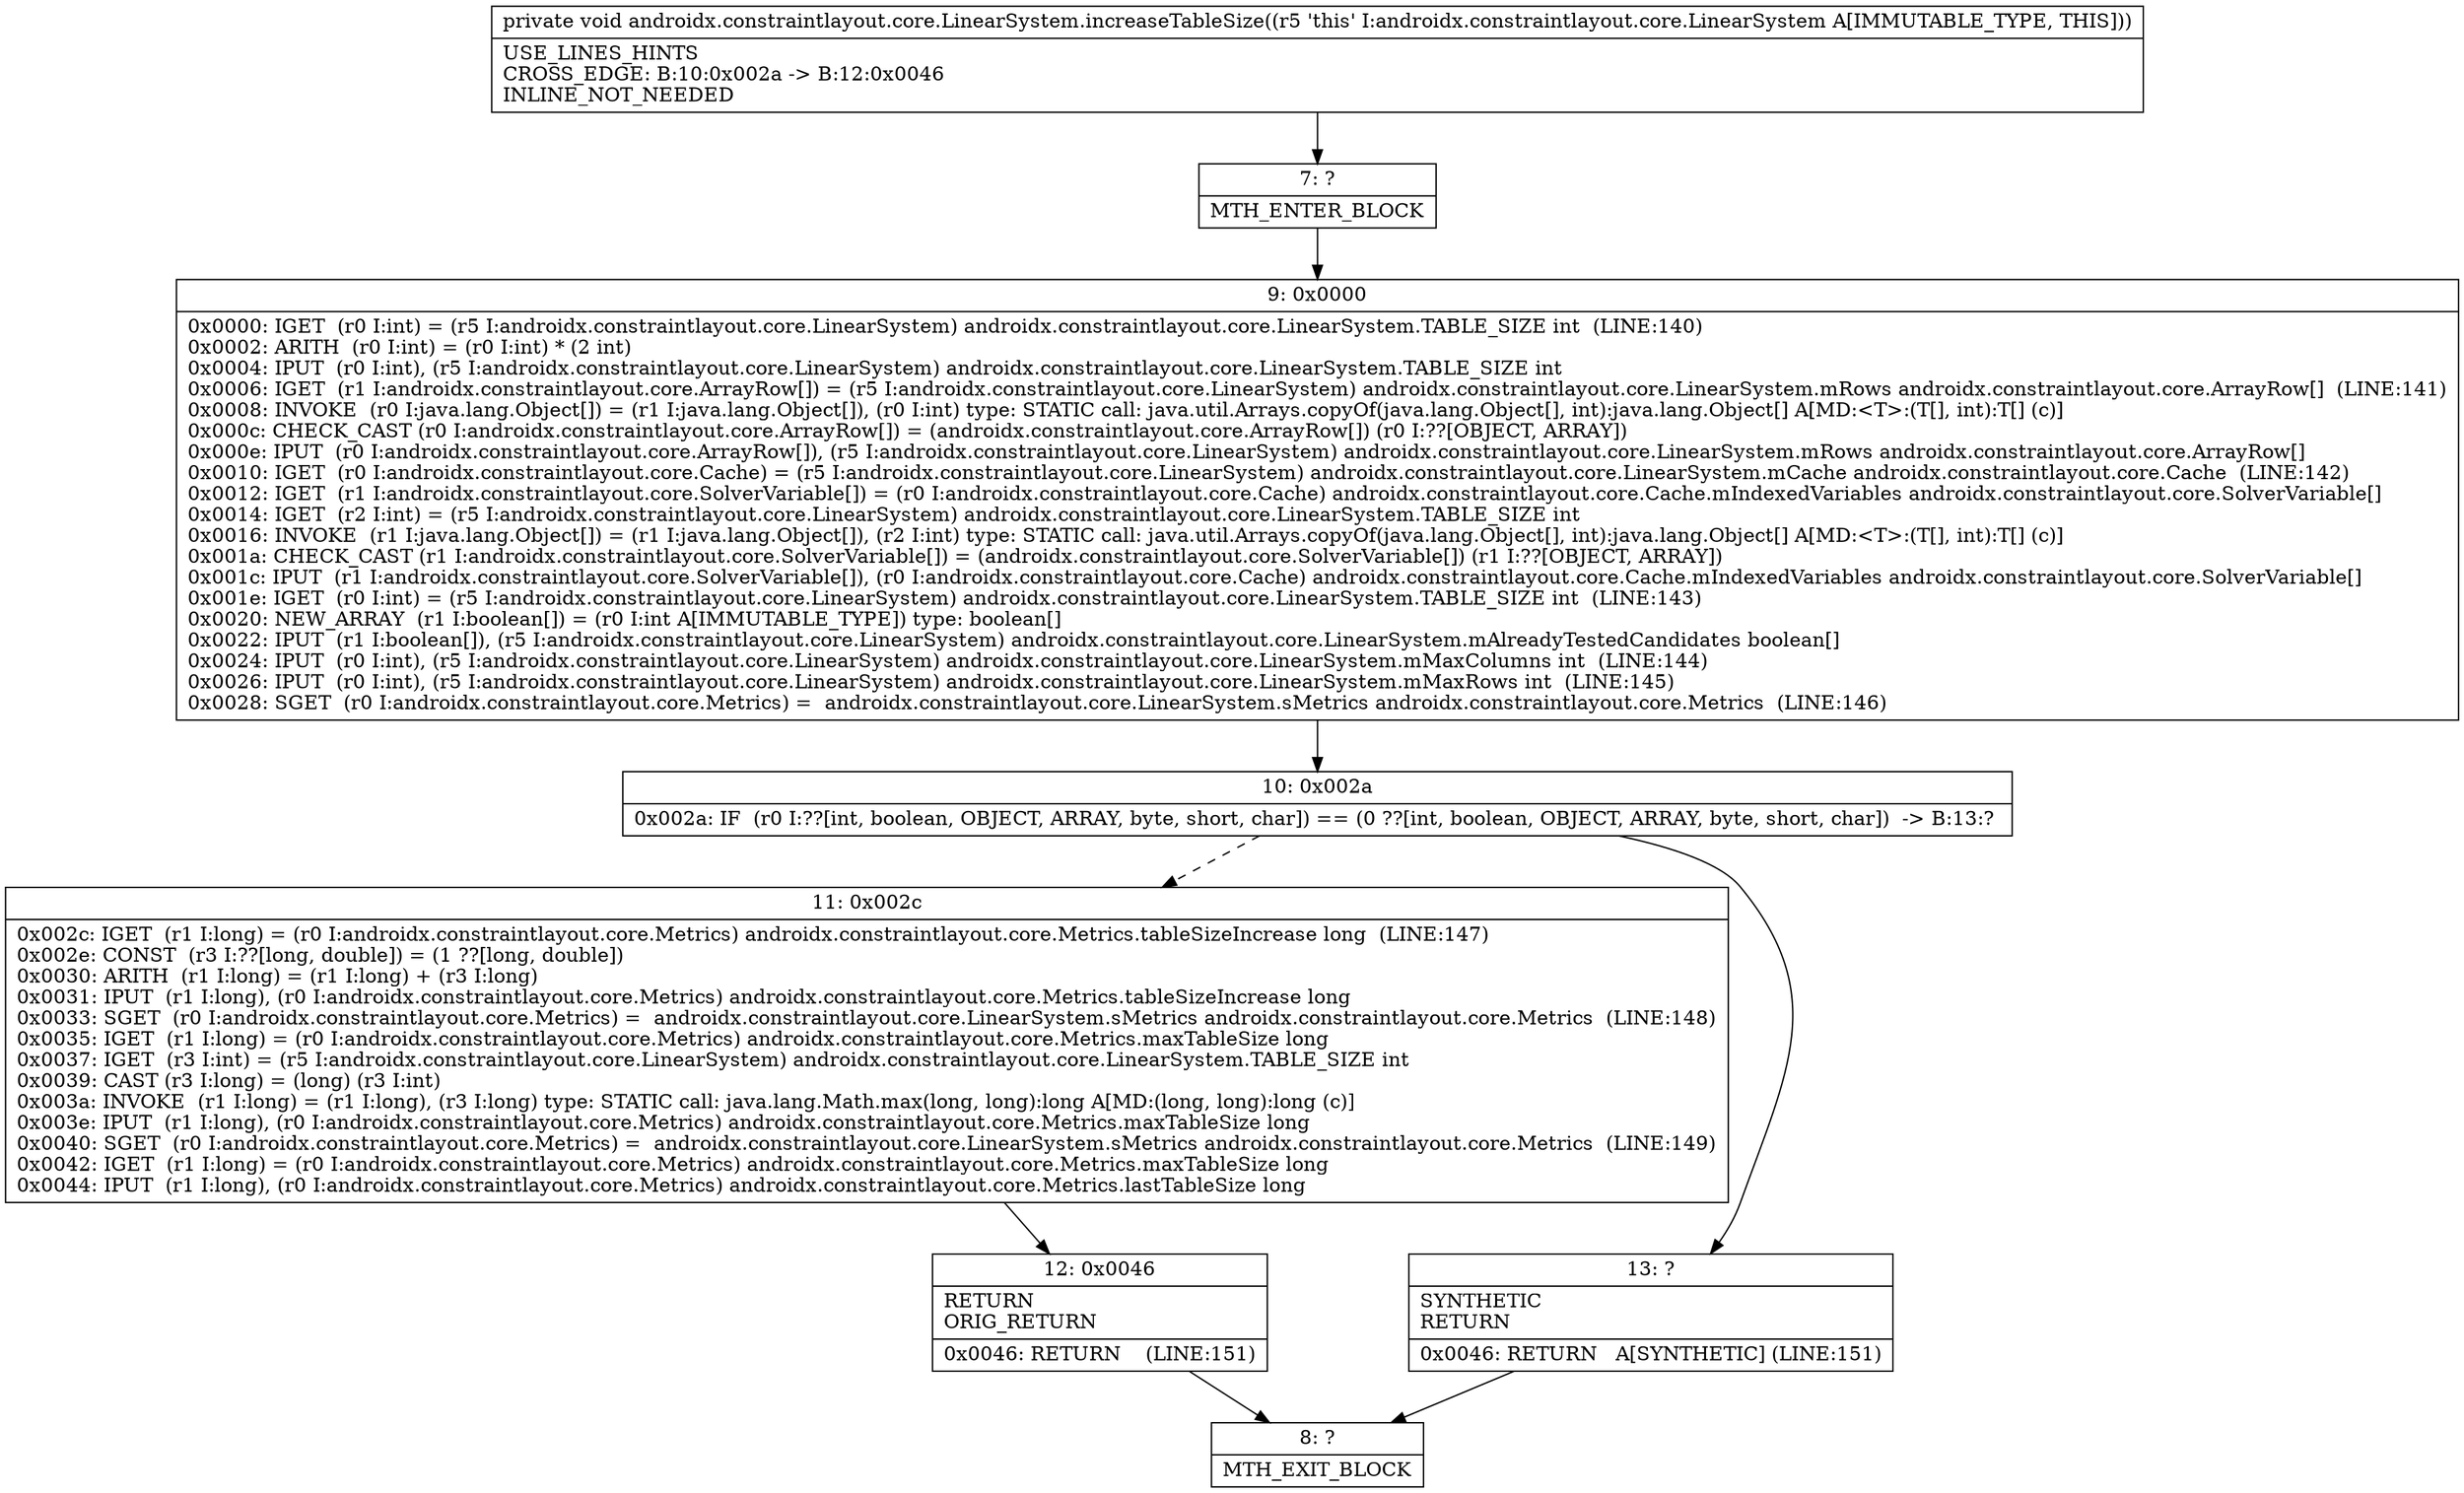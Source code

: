 digraph "CFG forandroidx.constraintlayout.core.LinearSystem.increaseTableSize()V" {
Node_7 [shape=record,label="{7\:\ ?|MTH_ENTER_BLOCK\l}"];
Node_9 [shape=record,label="{9\:\ 0x0000|0x0000: IGET  (r0 I:int) = (r5 I:androidx.constraintlayout.core.LinearSystem) androidx.constraintlayout.core.LinearSystem.TABLE_SIZE int  (LINE:140)\l0x0002: ARITH  (r0 I:int) = (r0 I:int) * (2 int) \l0x0004: IPUT  (r0 I:int), (r5 I:androidx.constraintlayout.core.LinearSystem) androidx.constraintlayout.core.LinearSystem.TABLE_SIZE int \l0x0006: IGET  (r1 I:androidx.constraintlayout.core.ArrayRow[]) = (r5 I:androidx.constraintlayout.core.LinearSystem) androidx.constraintlayout.core.LinearSystem.mRows androidx.constraintlayout.core.ArrayRow[]  (LINE:141)\l0x0008: INVOKE  (r0 I:java.lang.Object[]) = (r1 I:java.lang.Object[]), (r0 I:int) type: STATIC call: java.util.Arrays.copyOf(java.lang.Object[], int):java.lang.Object[] A[MD:\<T\>:(T[], int):T[] (c)]\l0x000c: CHECK_CAST (r0 I:androidx.constraintlayout.core.ArrayRow[]) = (androidx.constraintlayout.core.ArrayRow[]) (r0 I:??[OBJECT, ARRAY]) \l0x000e: IPUT  (r0 I:androidx.constraintlayout.core.ArrayRow[]), (r5 I:androidx.constraintlayout.core.LinearSystem) androidx.constraintlayout.core.LinearSystem.mRows androidx.constraintlayout.core.ArrayRow[] \l0x0010: IGET  (r0 I:androidx.constraintlayout.core.Cache) = (r5 I:androidx.constraintlayout.core.LinearSystem) androidx.constraintlayout.core.LinearSystem.mCache androidx.constraintlayout.core.Cache  (LINE:142)\l0x0012: IGET  (r1 I:androidx.constraintlayout.core.SolverVariable[]) = (r0 I:androidx.constraintlayout.core.Cache) androidx.constraintlayout.core.Cache.mIndexedVariables androidx.constraintlayout.core.SolverVariable[] \l0x0014: IGET  (r2 I:int) = (r5 I:androidx.constraintlayout.core.LinearSystem) androidx.constraintlayout.core.LinearSystem.TABLE_SIZE int \l0x0016: INVOKE  (r1 I:java.lang.Object[]) = (r1 I:java.lang.Object[]), (r2 I:int) type: STATIC call: java.util.Arrays.copyOf(java.lang.Object[], int):java.lang.Object[] A[MD:\<T\>:(T[], int):T[] (c)]\l0x001a: CHECK_CAST (r1 I:androidx.constraintlayout.core.SolverVariable[]) = (androidx.constraintlayout.core.SolverVariable[]) (r1 I:??[OBJECT, ARRAY]) \l0x001c: IPUT  (r1 I:androidx.constraintlayout.core.SolverVariable[]), (r0 I:androidx.constraintlayout.core.Cache) androidx.constraintlayout.core.Cache.mIndexedVariables androidx.constraintlayout.core.SolverVariable[] \l0x001e: IGET  (r0 I:int) = (r5 I:androidx.constraintlayout.core.LinearSystem) androidx.constraintlayout.core.LinearSystem.TABLE_SIZE int  (LINE:143)\l0x0020: NEW_ARRAY  (r1 I:boolean[]) = (r0 I:int A[IMMUTABLE_TYPE]) type: boolean[] \l0x0022: IPUT  (r1 I:boolean[]), (r5 I:androidx.constraintlayout.core.LinearSystem) androidx.constraintlayout.core.LinearSystem.mAlreadyTestedCandidates boolean[] \l0x0024: IPUT  (r0 I:int), (r5 I:androidx.constraintlayout.core.LinearSystem) androidx.constraintlayout.core.LinearSystem.mMaxColumns int  (LINE:144)\l0x0026: IPUT  (r0 I:int), (r5 I:androidx.constraintlayout.core.LinearSystem) androidx.constraintlayout.core.LinearSystem.mMaxRows int  (LINE:145)\l0x0028: SGET  (r0 I:androidx.constraintlayout.core.Metrics) =  androidx.constraintlayout.core.LinearSystem.sMetrics androidx.constraintlayout.core.Metrics  (LINE:146)\l}"];
Node_10 [shape=record,label="{10\:\ 0x002a|0x002a: IF  (r0 I:??[int, boolean, OBJECT, ARRAY, byte, short, char]) == (0 ??[int, boolean, OBJECT, ARRAY, byte, short, char])  \-\> B:13:? \l}"];
Node_11 [shape=record,label="{11\:\ 0x002c|0x002c: IGET  (r1 I:long) = (r0 I:androidx.constraintlayout.core.Metrics) androidx.constraintlayout.core.Metrics.tableSizeIncrease long  (LINE:147)\l0x002e: CONST  (r3 I:??[long, double]) = (1 ??[long, double]) \l0x0030: ARITH  (r1 I:long) = (r1 I:long) + (r3 I:long) \l0x0031: IPUT  (r1 I:long), (r0 I:androidx.constraintlayout.core.Metrics) androidx.constraintlayout.core.Metrics.tableSizeIncrease long \l0x0033: SGET  (r0 I:androidx.constraintlayout.core.Metrics) =  androidx.constraintlayout.core.LinearSystem.sMetrics androidx.constraintlayout.core.Metrics  (LINE:148)\l0x0035: IGET  (r1 I:long) = (r0 I:androidx.constraintlayout.core.Metrics) androidx.constraintlayout.core.Metrics.maxTableSize long \l0x0037: IGET  (r3 I:int) = (r5 I:androidx.constraintlayout.core.LinearSystem) androidx.constraintlayout.core.LinearSystem.TABLE_SIZE int \l0x0039: CAST (r3 I:long) = (long) (r3 I:int) \l0x003a: INVOKE  (r1 I:long) = (r1 I:long), (r3 I:long) type: STATIC call: java.lang.Math.max(long, long):long A[MD:(long, long):long (c)]\l0x003e: IPUT  (r1 I:long), (r0 I:androidx.constraintlayout.core.Metrics) androidx.constraintlayout.core.Metrics.maxTableSize long \l0x0040: SGET  (r0 I:androidx.constraintlayout.core.Metrics) =  androidx.constraintlayout.core.LinearSystem.sMetrics androidx.constraintlayout.core.Metrics  (LINE:149)\l0x0042: IGET  (r1 I:long) = (r0 I:androidx.constraintlayout.core.Metrics) androidx.constraintlayout.core.Metrics.maxTableSize long \l0x0044: IPUT  (r1 I:long), (r0 I:androidx.constraintlayout.core.Metrics) androidx.constraintlayout.core.Metrics.lastTableSize long \l}"];
Node_12 [shape=record,label="{12\:\ 0x0046|RETURN\lORIG_RETURN\l|0x0046: RETURN    (LINE:151)\l}"];
Node_8 [shape=record,label="{8\:\ ?|MTH_EXIT_BLOCK\l}"];
Node_13 [shape=record,label="{13\:\ ?|SYNTHETIC\lRETURN\l|0x0046: RETURN   A[SYNTHETIC] (LINE:151)\l}"];
MethodNode[shape=record,label="{private void androidx.constraintlayout.core.LinearSystem.increaseTableSize((r5 'this' I:androidx.constraintlayout.core.LinearSystem A[IMMUTABLE_TYPE, THIS]))  | USE_LINES_HINTS\lCROSS_EDGE: B:10:0x002a \-\> B:12:0x0046\lINLINE_NOT_NEEDED\l}"];
MethodNode -> Node_7;Node_7 -> Node_9;
Node_9 -> Node_10;
Node_10 -> Node_11[style=dashed];
Node_10 -> Node_13;
Node_11 -> Node_12;
Node_12 -> Node_8;
Node_13 -> Node_8;
}

